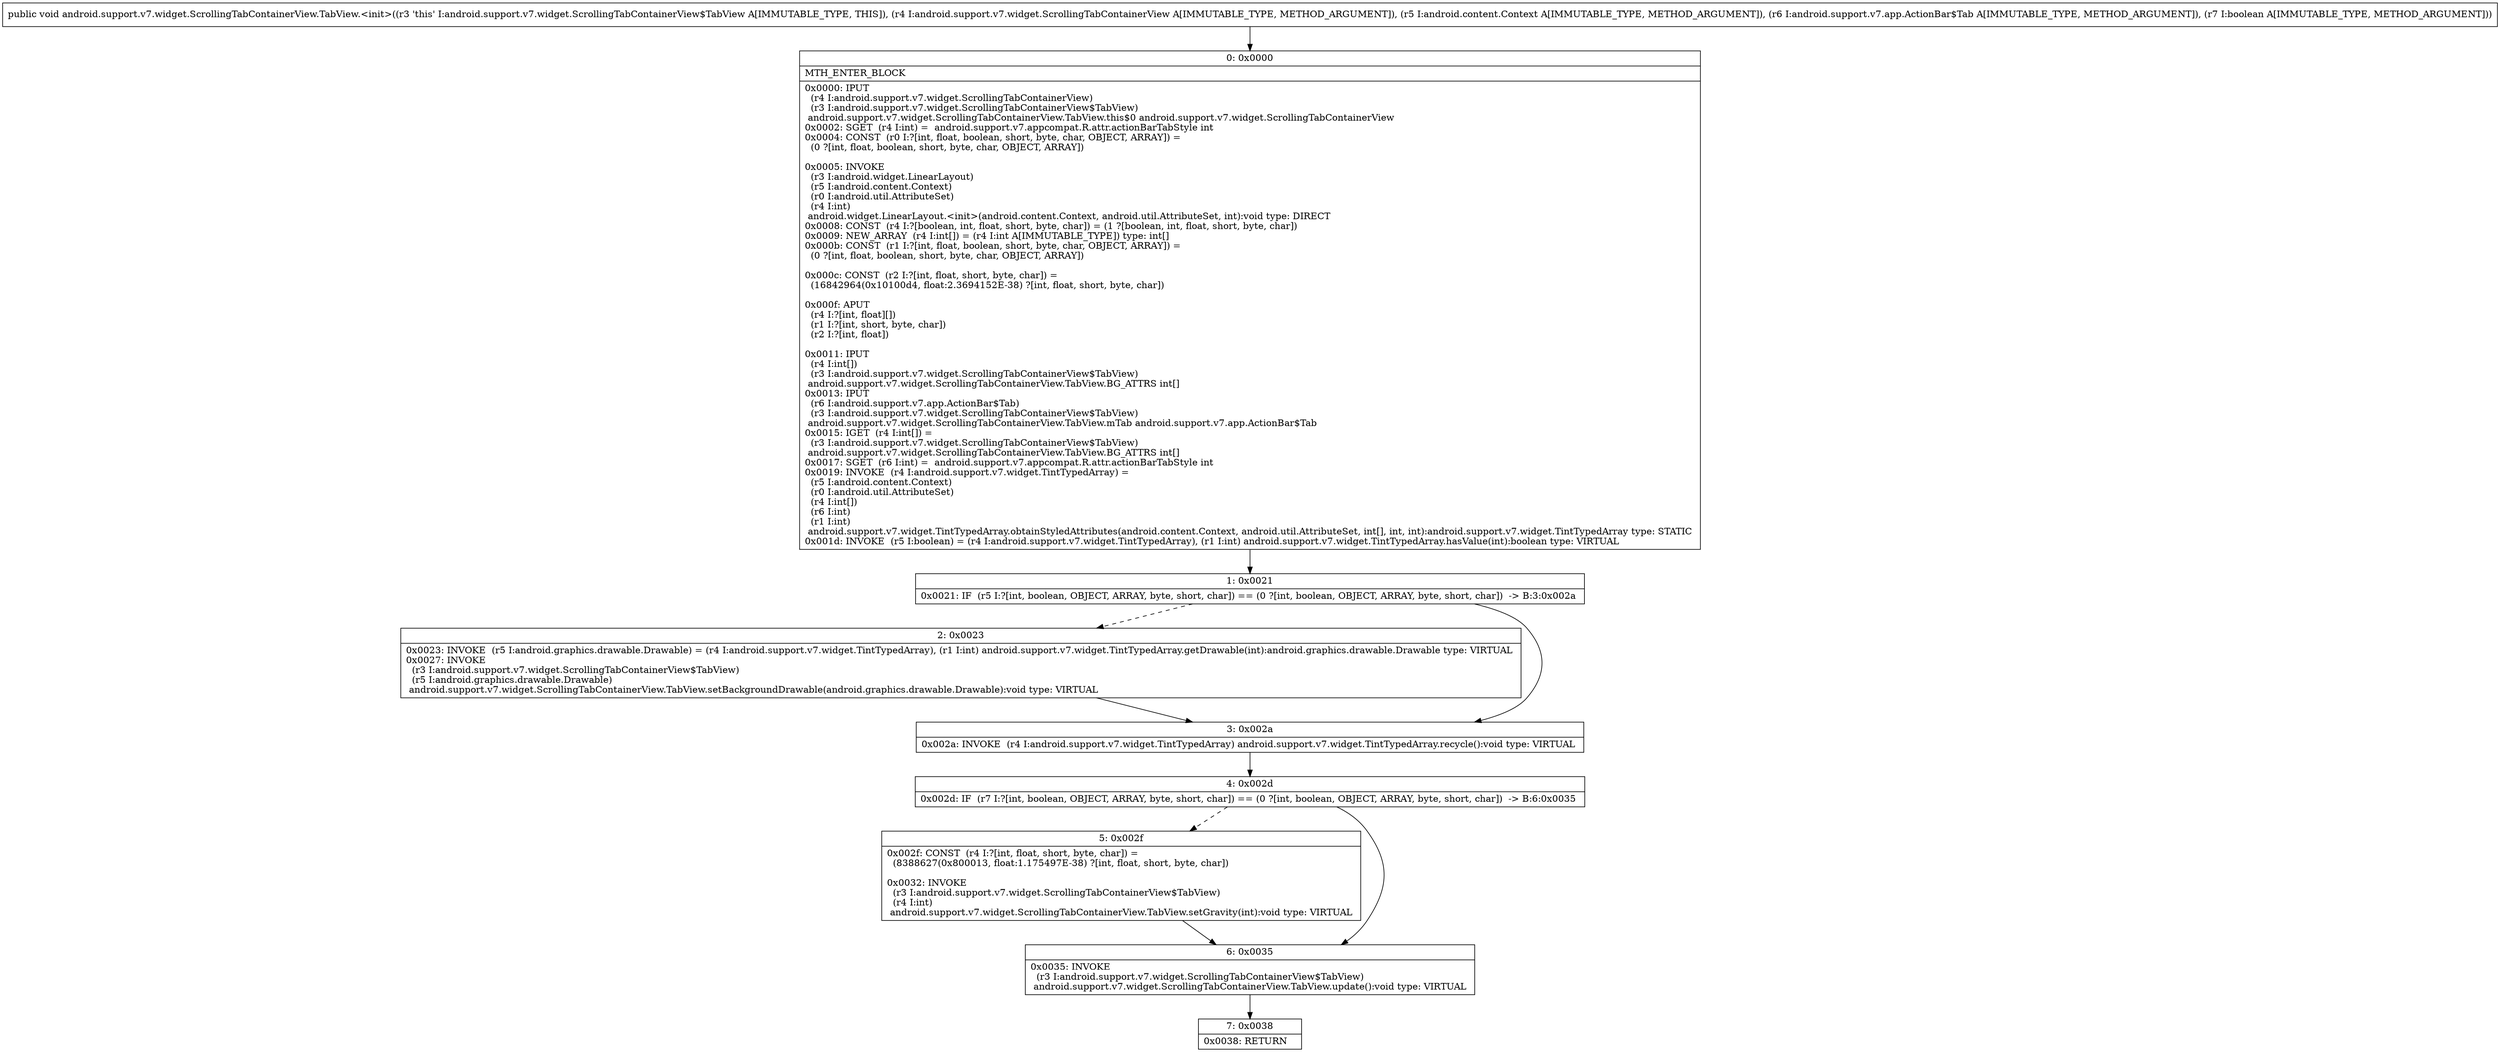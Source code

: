 digraph "CFG forandroid.support.v7.widget.ScrollingTabContainerView.TabView.\<init\>(Landroid\/support\/v7\/widget\/ScrollingTabContainerView;Landroid\/content\/Context;Landroid\/support\/v7\/app\/ActionBar$Tab;Z)V" {
Node_0 [shape=record,label="{0\:\ 0x0000|MTH_ENTER_BLOCK\l|0x0000: IPUT  \l  (r4 I:android.support.v7.widget.ScrollingTabContainerView)\l  (r3 I:android.support.v7.widget.ScrollingTabContainerView$TabView)\l android.support.v7.widget.ScrollingTabContainerView.TabView.this$0 android.support.v7.widget.ScrollingTabContainerView \l0x0002: SGET  (r4 I:int) =  android.support.v7.appcompat.R.attr.actionBarTabStyle int \l0x0004: CONST  (r0 I:?[int, float, boolean, short, byte, char, OBJECT, ARRAY]) = \l  (0 ?[int, float, boolean, short, byte, char, OBJECT, ARRAY])\l \l0x0005: INVOKE  \l  (r3 I:android.widget.LinearLayout)\l  (r5 I:android.content.Context)\l  (r0 I:android.util.AttributeSet)\l  (r4 I:int)\l android.widget.LinearLayout.\<init\>(android.content.Context, android.util.AttributeSet, int):void type: DIRECT \l0x0008: CONST  (r4 I:?[boolean, int, float, short, byte, char]) = (1 ?[boolean, int, float, short, byte, char]) \l0x0009: NEW_ARRAY  (r4 I:int[]) = (r4 I:int A[IMMUTABLE_TYPE]) type: int[] \l0x000b: CONST  (r1 I:?[int, float, boolean, short, byte, char, OBJECT, ARRAY]) = \l  (0 ?[int, float, boolean, short, byte, char, OBJECT, ARRAY])\l \l0x000c: CONST  (r2 I:?[int, float, short, byte, char]) = \l  (16842964(0x10100d4, float:2.3694152E\-38) ?[int, float, short, byte, char])\l \l0x000f: APUT  \l  (r4 I:?[int, float][])\l  (r1 I:?[int, short, byte, char])\l  (r2 I:?[int, float])\l \l0x0011: IPUT  \l  (r4 I:int[])\l  (r3 I:android.support.v7.widget.ScrollingTabContainerView$TabView)\l android.support.v7.widget.ScrollingTabContainerView.TabView.BG_ATTRS int[] \l0x0013: IPUT  \l  (r6 I:android.support.v7.app.ActionBar$Tab)\l  (r3 I:android.support.v7.widget.ScrollingTabContainerView$TabView)\l android.support.v7.widget.ScrollingTabContainerView.TabView.mTab android.support.v7.app.ActionBar$Tab \l0x0015: IGET  (r4 I:int[]) = \l  (r3 I:android.support.v7.widget.ScrollingTabContainerView$TabView)\l android.support.v7.widget.ScrollingTabContainerView.TabView.BG_ATTRS int[] \l0x0017: SGET  (r6 I:int) =  android.support.v7.appcompat.R.attr.actionBarTabStyle int \l0x0019: INVOKE  (r4 I:android.support.v7.widget.TintTypedArray) = \l  (r5 I:android.content.Context)\l  (r0 I:android.util.AttributeSet)\l  (r4 I:int[])\l  (r6 I:int)\l  (r1 I:int)\l android.support.v7.widget.TintTypedArray.obtainStyledAttributes(android.content.Context, android.util.AttributeSet, int[], int, int):android.support.v7.widget.TintTypedArray type: STATIC \l0x001d: INVOKE  (r5 I:boolean) = (r4 I:android.support.v7.widget.TintTypedArray), (r1 I:int) android.support.v7.widget.TintTypedArray.hasValue(int):boolean type: VIRTUAL \l}"];
Node_1 [shape=record,label="{1\:\ 0x0021|0x0021: IF  (r5 I:?[int, boolean, OBJECT, ARRAY, byte, short, char]) == (0 ?[int, boolean, OBJECT, ARRAY, byte, short, char])  \-\> B:3:0x002a \l}"];
Node_2 [shape=record,label="{2\:\ 0x0023|0x0023: INVOKE  (r5 I:android.graphics.drawable.Drawable) = (r4 I:android.support.v7.widget.TintTypedArray), (r1 I:int) android.support.v7.widget.TintTypedArray.getDrawable(int):android.graphics.drawable.Drawable type: VIRTUAL \l0x0027: INVOKE  \l  (r3 I:android.support.v7.widget.ScrollingTabContainerView$TabView)\l  (r5 I:android.graphics.drawable.Drawable)\l android.support.v7.widget.ScrollingTabContainerView.TabView.setBackgroundDrawable(android.graphics.drawable.Drawable):void type: VIRTUAL \l}"];
Node_3 [shape=record,label="{3\:\ 0x002a|0x002a: INVOKE  (r4 I:android.support.v7.widget.TintTypedArray) android.support.v7.widget.TintTypedArray.recycle():void type: VIRTUAL \l}"];
Node_4 [shape=record,label="{4\:\ 0x002d|0x002d: IF  (r7 I:?[int, boolean, OBJECT, ARRAY, byte, short, char]) == (0 ?[int, boolean, OBJECT, ARRAY, byte, short, char])  \-\> B:6:0x0035 \l}"];
Node_5 [shape=record,label="{5\:\ 0x002f|0x002f: CONST  (r4 I:?[int, float, short, byte, char]) = \l  (8388627(0x800013, float:1.175497E\-38) ?[int, float, short, byte, char])\l \l0x0032: INVOKE  \l  (r3 I:android.support.v7.widget.ScrollingTabContainerView$TabView)\l  (r4 I:int)\l android.support.v7.widget.ScrollingTabContainerView.TabView.setGravity(int):void type: VIRTUAL \l}"];
Node_6 [shape=record,label="{6\:\ 0x0035|0x0035: INVOKE  \l  (r3 I:android.support.v7.widget.ScrollingTabContainerView$TabView)\l android.support.v7.widget.ScrollingTabContainerView.TabView.update():void type: VIRTUAL \l}"];
Node_7 [shape=record,label="{7\:\ 0x0038|0x0038: RETURN   \l}"];
MethodNode[shape=record,label="{public void android.support.v7.widget.ScrollingTabContainerView.TabView.\<init\>((r3 'this' I:android.support.v7.widget.ScrollingTabContainerView$TabView A[IMMUTABLE_TYPE, THIS]), (r4 I:android.support.v7.widget.ScrollingTabContainerView A[IMMUTABLE_TYPE, METHOD_ARGUMENT]), (r5 I:android.content.Context A[IMMUTABLE_TYPE, METHOD_ARGUMENT]), (r6 I:android.support.v7.app.ActionBar$Tab A[IMMUTABLE_TYPE, METHOD_ARGUMENT]), (r7 I:boolean A[IMMUTABLE_TYPE, METHOD_ARGUMENT])) }"];
MethodNode -> Node_0;
Node_0 -> Node_1;
Node_1 -> Node_2[style=dashed];
Node_1 -> Node_3;
Node_2 -> Node_3;
Node_3 -> Node_4;
Node_4 -> Node_5[style=dashed];
Node_4 -> Node_6;
Node_5 -> Node_6;
Node_6 -> Node_7;
}

